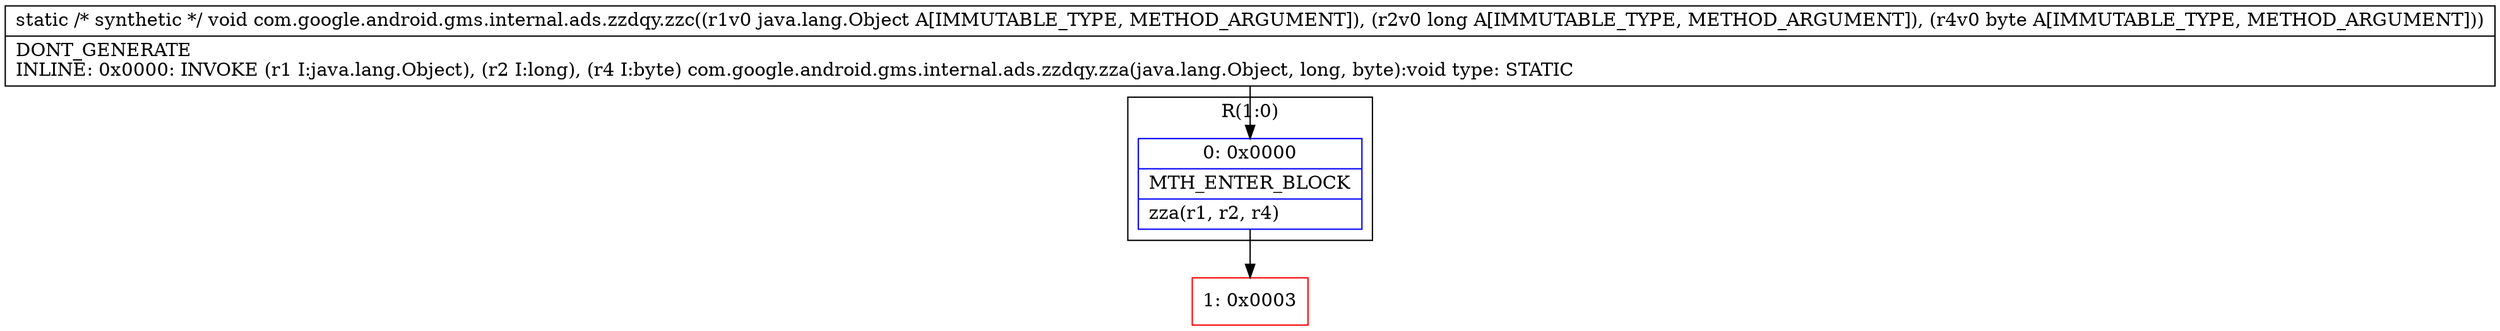 digraph "CFG forcom.google.android.gms.internal.ads.zzdqy.zzc(Ljava\/lang\/Object;JB)V" {
subgraph cluster_Region_622992828 {
label = "R(1:0)";
node [shape=record,color=blue];
Node_0 [shape=record,label="{0\:\ 0x0000|MTH_ENTER_BLOCK\l|zza(r1, r2, r4)\l}"];
}
Node_1 [shape=record,color=red,label="{1\:\ 0x0003}"];
MethodNode[shape=record,label="{static \/* synthetic *\/ void com.google.android.gms.internal.ads.zzdqy.zzc((r1v0 java.lang.Object A[IMMUTABLE_TYPE, METHOD_ARGUMENT]), (r2v0 long A[IMMUTABLE_TYPE, METHOD_ARGUMENT]), (r4v0 byte A[IMMUTABLE_TYPE, METHOD_ARGUMENT]))  | DONT_GENERATE\lINLINE: 0x0000: INVOKE  (r1 I:java.lang.Object), (r2 I:long), (r4 I:byte) com.google.android.gms.internal.ads.zzdqy.zza(java.lang.Object, long, byte):void type: STATIC\l}"];
MethodNode -> Node_0;
Node_0 -> Node_1;
}


